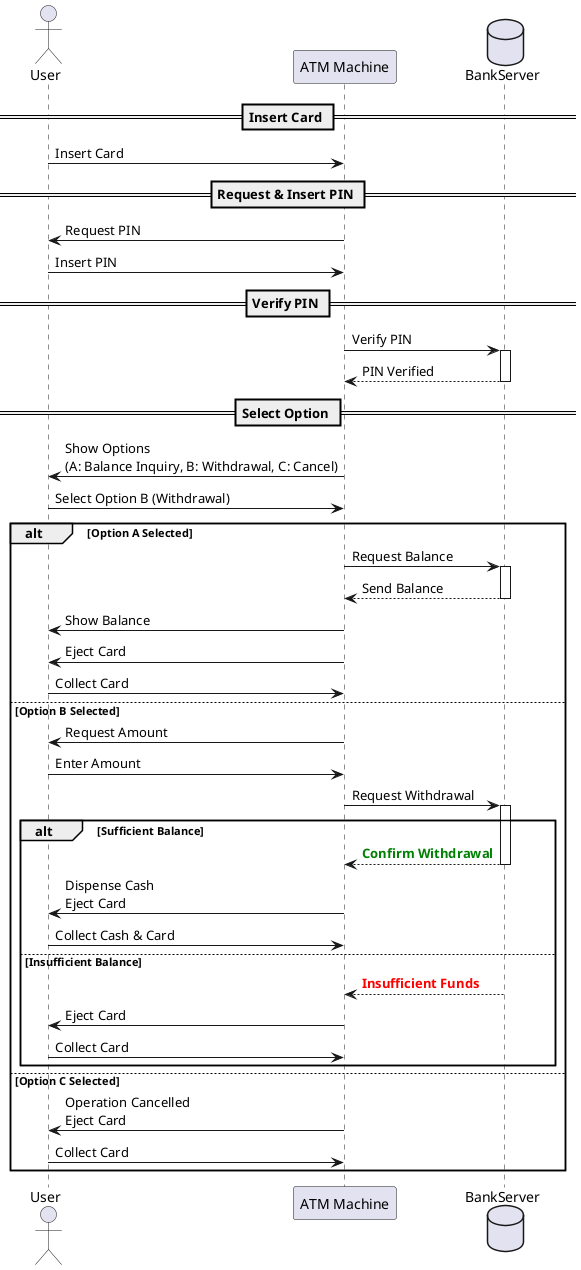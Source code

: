 @startuml SequenceATM

 

actor User as U

participant "ATM Machine" as ATM

database "BankServer" as BS

 

== Insert Card ==

U -> ATM: Insert Card

 

== Request & Insert PIN ==

ATM -> U: Request PIN

U -> ATM: Insert PIN

 

== Verify PIN ==

ATM -> BS: Verify PIN

activate BS

BS --> ATM: PIN Verified

deactivate BS

 

== Select Option ==

ATM -> U: Show Options\n(A: Balance Inquiry, B: Withdrawal, C: Cancel)

U -> ATM: Select Option B (Withdrawal)

 

alt Option A Selected

    ATM -> BS: Request Balance

    activate BS

    BS --> ATM: Send Balance

    deactivate BS

    ATM -> U: Show Balance

    ATM -> U: Eject Card

    U -> ATM: Collect Card

else Option B Selected

    ATM -> U: Request Amount

    U -> ATM: Enter Amount

    ATM -> BS: Request Withdrawal

    activate BS

    alt Sufficient Balance

        BS --> ATM: <font color=green><b>Confirm Withdrawal

        deactivate BS

        ATM -> U: Dispense Cash\nEject Card

        U -> ATM: Collect Cash & Card

    else Insufficient Balance

        BS --> ATM: <font color=red><b>Insufficient Funds

        deactivate BS

        ATM -> U: Eject Card

        U -> ATM: Collect Card

    end

else Option C Selected

    ATM -> U: Operation Cancelled\nEject Card

    U -> ATM: Collect Card

end

 

 

@enduml